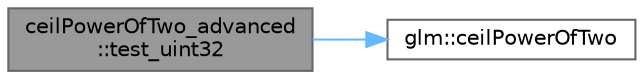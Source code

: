 digraph "ceilPowerOfTwo_advanced::test_uint32"
{
 // LATEX_PDF_SIZE
  bgcolor="transparent";
  edge [fontname=Helvetica,fontsize=10,labelfontname=Helvetica,labelfontsize=10];
  node [fontname=Helvetica,fontsize=10,shape=box,height=0.2,width=0.4];
  rankdir="LR";
  Node1 [id="Node000001",label="ceilPowerOfTwo_advanced\l::test_uint32",height=0.2,width=0.4,color="gray40", fillcolor="grey60", style="filled", fontcolor="black",tooltip=" "];
  Node1 -> Node2 [id="edge1_Node000001_Node000002",color="steelblue1",style="solid",tooltip=" "];
  Node2 [id="Node000002",label="glm::ceilPowerOfTwo",height=0.2,width=0.4,color="grey40", fillcolor="white", style="filled",URL="$group__gtc__round.html#ga5c3ef36ae32aa4271f1544f92bd578b6",tooltip=" "];
}
